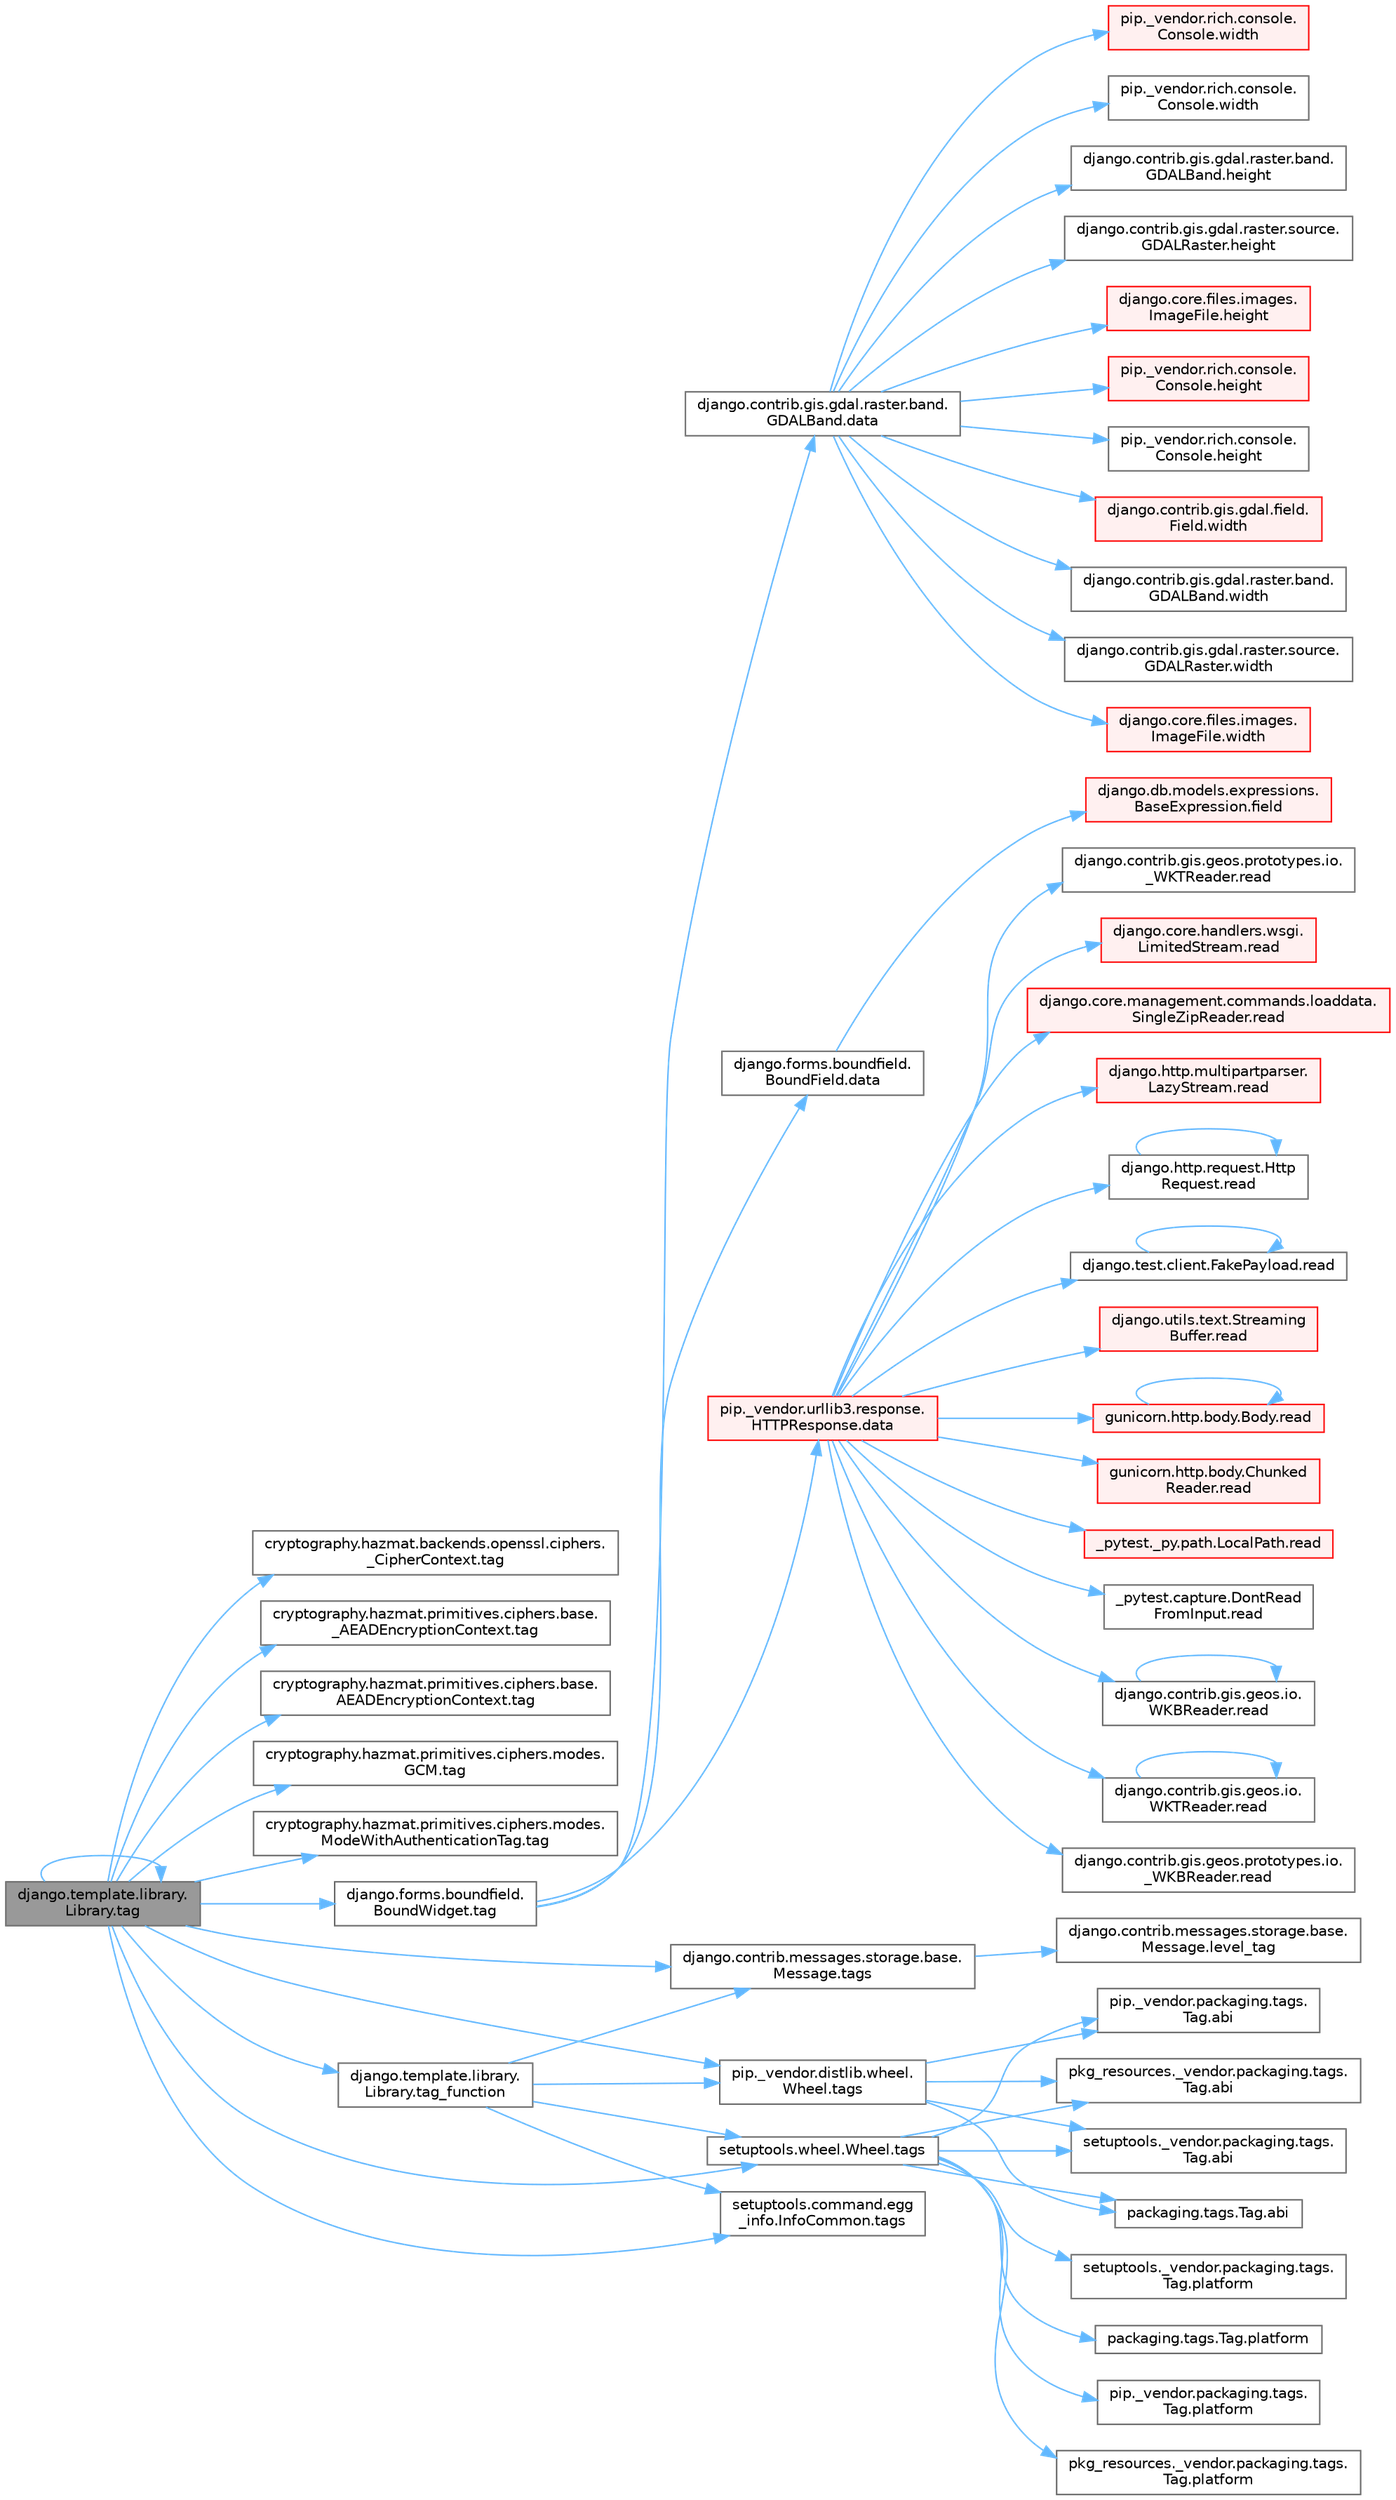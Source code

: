 digraph "django.template.library.Library.tag"
{
 // LATEX_PDF_SIZE
  bgcolor="transparent";
  edge [fontname=Helvetica,fontsize=10,labelfontname=Helvetica,labelfontsize=10];
  node [fontname=Helvetica,fontsize=10,shape=box,height=0.2,width=0.4];
  rankdir="LR";
  Node1 [id="Node000001",label="django.template.library.\lLibrary.tag",height=0.2,width=0.4,color="gray40", fillcolor="grey60", style="filled", fontcolor="black",tooltip=" "];
  Node1 -> Node2 [id="edge1_Node000001_Node000002",color="steelblue1",style="solid",tooltip=" "];
  Node2 [id="Node000002",label="cryptography.hazmat.backends.openssl.ciphers.\l_CipherContext.tag",height=0.2,width=0.4,color="grey40", fillcolor="white", style="filled",URL="$classcryptography_1_1hazmat_1_1backends_1_1openssl_1_1ciphers_1_1___cipher_context.html#ae6dad4d606fc49eb4ddf4a291fed5ca2",tooltip=" "];
  Node1 -> Node3 [id="edge2_Node000001_Node000003",color="steelblue1",style="solid",tooltip=" "];
  Node3 [id="Node000003",label="cryptography.hazmat.primitives.ciphers.base.\l_AEADEncryptionContext.tag",height=0.2,width=0.4,color="grey40", fillcolor="white", style="filled",URL="$classcryptography_1_1hazmat_1_1primitives_1_1ciphers_1_1base_1_1___a_e_a_d_encryption_context.html#a3c27c639cc528b605d569b0ce5f3953f",tooltip=" "];
  Node1 -> Node4 [id="edge3_Node000001_Node000004",color="steelblue1",style="solid",tooltip=" "];
  Node4 [id="Node000004",label="cryptography.hazmat.primitives.ciphers.base.\lAEADEncryptionContext.tag",height=0.2,width=0.4,color="grey40", fillcolor="white", style="filled",URL="$classcryptography_1_1hazmat_1_1primitives_1_1ciphers_1_1base_1_1_a_e_a_d_encryption_context.html#adf3ea3ca6b24494f226b51d51e0fe507",tooltip=" "];
  Node1 -> Node5 [id="edge4_Node000001_Node000005",color="steelblue1",style="solid",tooltip=" "];
  Node5 [id="Node000005",label="cryptography.hazmat.primitives.ciphers.modes.\lGCM.tag",height=0.2,width=0.4,color="grey40", fillcolor="white", style="filled",URL="$classcryptography_1_1hazmat_1_1primitives_1_1ciphers_1_1modes_1_1_g_c_m.html#addf5369d4d757745281f5574f29ca725",tooltip=" "];
  Node1 -> Node6 [id="edge5_Node000001_Node000006",color="steelblue1",style="solid",tooltip=" "];
  Node6 [id="Node000006",label="cryptography.hazmat.primitives.ciphers.modes.\lModeWithAuthenticationTag.tag",height=0.2,width=0.4,color="grey40", fillcolor="white", style="filled",URL="$classcryptography_1_1hazmat_1_1primitives_1_1ciphers_1_1modes_1_1_mode_with_authentication_tag.html#a184ce751a28aa441d024b73667d272a7",tooltip=" "];
  Node1 -> Node7 [id="edge6_Node000001_Node000007",color="steelblue1",style="solid",tooltip=" "];
  Node7 [id="Node000007",label="django.forms.boundfield.\lBoundWidget.tag",height=0.2,width=0.4,color="grey40", fillcolor="white", style="filled",URL="$classdjango_1_1forms_1_1boundfield_1_1_bound_widget.html#a5708b6f8ee83789573ced60a2879e19d",tooltip=" "];
  Node7 -> Node8 [id="edge7_Node000007_Node000008",color="steelblue1",style="solid",tooltip=" "];
  Node8 [id="Node000008",label="django.contrib.gis.gdal.raster.band.\lGDALBand.data",height=0.2,width=0.4,color="grey40", fillcolor="white", style="filled",URL="$classdjango_1_1contrib_1_1gis_1_1gdal_1_1raster_1_1band_1_1_g_d_a_l_band.html#a5d37dc4c4d5a50a21b75460e75f9ee4d",tooltip=" "];
  Node8 -> Node9 [id="edge8_Node000008_Node000009",color="steelblue1",style="solid",tooltip=" "];
  Node9 [id="Node000009",label="django.contrib.gis.gdal.raster.band.\lGDALBand.height",height=0.2,width=0.4,color="grey40", fillcolor="white", style="filled",URL="$classdjango_1_1contrib_1_1gis_1_1gdal_1_1raster_1_1band_1_1_g_d_a_l_band.html#a7bea10d663b16684316ee8a95120ed62",tooltip=" "];
  Node8 -> Node10 [id="edge9_Node000008_Node000010",color="steelblue1",style="solid",tooltip=" "];
  Node10 [id="Node000010",label="django.contrib.gis.gdal.raster.source.\lGDALRaster.height",height=0.2,width=0.4,color="grey40", fillcolor="white", style="filled",URL="$classdjango_1_1contrib_1_1gis_1_1gdal_1_1raster_1_1source_1_1_g_d_a_l_raster.html#a5a893c132270fb65d330a59510a6bff0",tooltip=" "];
  Node8 -> Node11 [id="edge10_Node000008_Node000011",color="steelblue1",style="solid",tooltip=" "];
  Node11 [id="Node000011",label="django.core.files.images.\lImageFile.height",height=0.2,width=0.4,color="red", fillcolor="#FFF0F0", style="filled",URL="$classdjango_1_1core_1_1files_1_1images_1_1_image_file.html#ad4617c14c2a4ffe0b677cd7c1579bd20",tooltip=" "];
  Node8 -> Node4530 [id="edge11_Node000008_Node004530",color="steelblue1",style="solid",tooltip=" "];
  Node4530 [id="Node004530",label="pip._vendor.rich.console.\lConsole.height",height=0.2,width=0.4,color="red", fillcolor="#FFF0F0", style="filled",URL="$classpip_1_1__vendor_1_1rich_1_1console_1_1_console.html#adf55ca44bd09a7285363cdfd2a411a53",tooltip=" "];
  Node8 -> Node4531 [id="edge12_Node000008_Node004531",color="steelblue1",style="solid",tooltip=" "];
  Node4531 [id="Node004531",label="pip._vendor.rich.console.\lConsole.height",height=0.2,width=0.4,color="grey40", fillcolor="white", style="filled",URL="$classpip_1_1__vendor_1_1rich_1_1console_1_1_console.html#ab53d9f9fda0d620f747ea404220d1e89",tooltip=" "];
  Node8 -> Node1838 [id="edge13_Node000008_Node001838",color="steelblue1",style="solid",tooltip=" "];
  Node1838 [id="Node001838",label="django.contrib.gis.gdal.field.\lField.width",height=0.2,width=0.4,color="red", fillcolor="#FFF0F0", style="filled",URL="$classdjango_1_1contrib_1_1gis_1_1gdal_1_1field_1_1_field.html#a9d43a623b937f633a9e6dca9323f5fa7",tooltip=" "];
  Node8 -> Node1839 [id="edge14_Node000008_Node001839",color="steelblue1",style="solid",tooltip=" "];
  Node1839 [id="Node001839",label="django.contrib.gis.gdal.raster.band.\lGDALBand.width",height=0.2,width=0.4,color="grey40", fillcolor="white", style="filled",URL="$classdjango_1_1contrib_1_1gis_1_1gdal_1_1raster_1_1band_1_1_g_d_a_l_band.html#a407780888708f2bb99b4d298eb6d8062",tooltip=" "];
  Node8 -> Node1840 [id="edge15_Node000008_Node001840",color="steelblue1",style="solid",tooltip=" "];
  Node1840 [id="Node001840",label="django.contrib.gis.gdal.raster.source.\lGDALRaster.width",height=0.2,width=0.4,color="grey40", fillcolor="white", style="filled",URL="$classdjango_1_1contrib_1_1gis_1_1gdal_1_1raster_1_1source_1_1_g_d_a_l_raster.html#a58442e42bce5bcabb54fab7a2e636bc2",tooltip=" "];
  Node8 -> Node1841 [id="edge16_Node000008_Node001841",color="steelblue1",style="solid",tooltip=" "];
  Node1841 [id="Node001841",label="django.core.files.images.\lImageFile.width",height=0.2,width=0.4,color="red", fillcolor="#FFF0F0", style="filled",URL="$classdjango_1_1core_1_1files_1_1images_1_1_image_file.html#a3a50a37ab3f2d7395c892a262ecb49bc",tooltip=" "];
  Node8 -> Node1842 [id="edge17_Node000008_Node001842",color="steelblue1",style="solid",tooltip=" "];
  Node1842 [id="Node001842",label="pip._vendor.rich.console.\lConsole.width",height=0.2,width=0.4,color="red", fillcolor="#FFF0F0", style="filled",URL="$classpip_1_1__vendor_1_1rich_1_1console_1_1_console.html#a3163e1b4e2842bc355d0f5c3100ecc08",tooltip=" "];
  Node8 -> Node1843 [id="edge18_Node000008_Node001843",color="steelblue1",style="solid",tooltip=" "];
  Node1843 [id="Node001843",label="pip._vendor.rich.console.\lConsole.width",height=0.2,width=0.4,color="grey40", fillcolor="white", style="filled",URL="$classpip_1_1__vendor_1_1rich_1_1console_1_1_console.html#aa2ba8c5fa1dd224794b0ac2acd384863",tooltip=" "];
  Node7 -> Node263 [id="edge19_Node000007_Node000263",color="steelblue1",style="solid",tooltip=" "];
  Node263 [id="Node000263",label="django.forms.boundfield.\lBoundField.data",height=0.2,width=0.4,color="grey40", fillcolor="white", style="filled",URL="$classdjango_1_1forms_1_1boundfield_1_1_bound_field.html#ad38e19a5099c352218e82322f47b020c",tooltip=" "];
  Node263 -> Node112 [id="edge20_Node000263_Node000112",color="steelblue1",style="solid",tooltip=" "];
  Node112 [id="Node000112",label="django.db.models.expressions.\lBaseExpression.field",height=0.2,width=0.4,color="red", fillcolor="#FFF0F0", style="filled",URL="$classdjango_1_1db_1_1models_1_1expressions_1_1_base_expression.html#a70aeb35391ada82c2e9f02b1c3ac150c",tooltip=" "];
  Node7 -> Node264 [id="edge21_Node000007_Node000264",color="steelblue1",style="solid",tooltip=" "];
  Node264 [id="Node000264",label="pip._vendor.urllib3.response.\lHTTPResponse.data",height=0.2,width=0.4,color="red", fillcolor="#FFF0F0", style="filled",URL="$classpip_1_1__vendor_1_1urllib3_1_1response_1_1_h_t_t_p_response.html#abf3c538704803faf453331b0031f3bdd",tooltip=" "];
  Node264 -> Node51 [id="edge22_Node000264_Node000051",color="steelblue1",style="solid",tooltip=" "];
  Node51 [id="Node000051",label="_pytest._py.path.LocalPath.read",height=0.2,width=0.4,color="red", fillcolor="#FFF0F0", style="filled",URL="$class__pytest_1_1__py_1_1path_1_1_local_path.html#a8640b65f715ce8a258379deb78a68fd8",tooltip=" "];
  Node264 -> Node265 [id="edge23_Node000264_Node000265",color="steelblue1",style="solid",tooltip=" "];
  Node265 [id="Node000265",label="_pytest.capture.DontRead\lFromInput.read",height=0.2,width=0.4,color="grey40", fillcolor="white", style="filled",URL="$class__pytest_1_1capture_1_1_dont_read_from_input.html#abe84d6d5626bed2fa4f52408d2b95d3f",tooltip=" "];
  Node264 -> Node266 [id="edge24_Node000264_Node000266",color="steelblue1",style="solid",tooltip=" "];
  Node266 [id="Node000266",label="django.contrib.gis.geos.io.\lWKBReader.read",height=0.2,width=0.4,color="grey40", fillcolor="white", style="filled",URL="$classdjango_1_1contrib_1_1gis_1_1geos_1_1io_1_1_w_k_b_reader.html#a690153c2f609f20814011beceded4ce6",tooltip=" "];
  Node266 -> Node266 [id="edge25_Node000266_Node000266",color="steelblue1",style="solid",tooltip=" "];
  Node264 -> Node267 [id="edge26_Node000264_Node000267",color="steelblue1",style="solid",tooltip=" "];
  Node267 [id="Node000267",label="django.contrib.gis.geos.io.\lWKTReader.read",height=0.2,width=0.4,color="grey40", fillcolor="white", style="filled",URL="$classdjango_1_1contrib_1_1gis_1_1geos_1_1io_1_1_w_k_t_reader.html#af8cdf42c9388b4ca18b86af2cd174dd0",tooltip=" "];
  Node267 -> Node267 [id="edge27_Node000267_Node000267",color="steelblue1",style="solid",tooltip=" "];
  Node264 -> Node268 [id="edge28_Node000264_Node000268",color="steelblue1",style="solid",tooltip=" "];
  Node268 [id="Node000268",label="django.contrib.gis.geos.prototypes.io.\l_WKBReader.read",height=0.2,width=0.4,color="grey40", fillcolor="white", style="filled",URL="$classdjango_1_1contrib_1_1gis_1_1geos_1_1prototypes_1_1io_1_1___w_k_b_reader.html#a71e78ed5a74b998533ef3801723a5827",tooltip=" "];
  Node264 -> Node269 [id="edge29_Node000264_Node000269",color="steelblue1",style="solid",tooltip=" "];
  Node269 [id="Node000269",label="django.contrib.gis.geos.prototypes.io.\l_WKTReader.read",height=0.2,width=0.4,color="grey40", fillcolor="white", style="filled",URL="$classdjango_1_1contrib_1_1gis_1_1geos_1_1prototypes_1_1io_1_1___w_k_t_reader.html#a97b2007978d99bec56d1bbf4091dd46a",tooltip=" "];
  Node264 -> Node270 [id="edge30_Node000264_Node000270",color="steelblue1",style="solid",tooltip=" "];
  Node270 [id="Node000270",label="django.core.handlers.wsgi.\lLimitedStream.read",height=0.2,width=0.4,color="red", fillcolor="#FFF0F0", style="filled",URL="$classdjango_1_1core_1_1handlers_1_1wsgi_1_1_limited_stream.html#a01766186550a2bafd2a0c0cac1117797",tooltip=" "];
  Node264 -> Node274 [id="edge31_Node000264_Node000274",color="steelblue1",style="solid",tooltip=" "];
  Node274 [id="Node000274",label="django.core.management.commands.loaddata.\lSingleZipReader.read",height=0.2,width=0.4,color="red", fillcolor="#FFF0F0", style="filled",URL="$classdjango_1_1core_1_1management_1_1commands_1_1loaddata_1_1_single_zip_reader.html#a6c6512afb638e535f6d9973329238ec1",tooltip=" "];
  Node264 -> Node279 [id="edge32_Node000264_Node000279",color="steelblue1",style="solid",tooltip=" "];
  Node279 [id="Node000279",label="django.http.multipartparser.\lLazyStream.read",height=0.2,width=0.4,color="red", fillcolor="#FFF0F0", style="filled",URL="$classdjango_1_1http_1_1multipartparser_1_1_lazy_stream.html#af5553676fbef507453fe16dbce30f2d6",tooltip=" "];
  Node264 -> Node282 [id="edge33_Node000264_Node000282",color="steelblue1",style="solid",tooltip=" "];
  Node282 [id="Node000282",label="django.http.request.Http\lRequest.read",height=0.2,width=0.4,color="grey40", fillcolor="white", style="filled",URL="$classdjango_1_1http_1_1request_1_1_http_request.html#a7b5205e754042f5dc1400c5f6884da05",tooltip=" "];
  Node282 -> Node282 [id="edge34_Node000282_Node000282",color="steelblue1",style="solid",tooltip=" "];
  Node264 -> Node283 [id="edge35_Node000264_Node000283",color="steelblue1",style="solid",tooltip=" "];
  Node283 [id="Node000283",label="django.test.client.FakePayload.read",height=0.2,width=0.4,color="grey40", fillcolor="white", style="filled",URL="$classdjango_1_1test_1_1client_1_1_fake_payload.html#a4968728a37f7ecfa436f7156923f32fc",tooltip=" "];
  Node283 -> Node283 [id="edge36_Node000283_Node000283",color="steelblue1",style="solid",tooltip=" "];
  Node264 -> Node284 [id="edge37_Node000264_Node000284",color="steelblue1",style="solid",tooltip=" "];
  Node284 [id="Node000284",label="django.utils.text.Streaming\lBuffer.read",height=0.2,width=0.4,color="red", fillcolor="#FFF0F0", style="filled",URL="$classdjango_1_1utils_1_1text_1_1_streaming_buffer.html#a0d8c76cbb45b290915e65a79dabe0d7b",tooltip=" "];
  Node264 -> Node321 [id="edge38_Node000264_Node000321",color="steelblue1",style="solid",tooltip=" "];
  Node321 [id="Node000321",label="gunicorn.http.body.Body.read",height=0.2,width=0.4,color="red", fillcolor="#FFF0F0", style="filled",URL="$classgunicorn_1_1http_1_1body_1_1_body.html#a26fa33ab9da80d4da60638f902d8bbd8",tooltip=" "];
  Node321 -> Node321 [id="edge39_Node000321_Node000321",color="steelblue1",style="solid",tooltip=" "];
  Node264 -> Node324 [id="edge40_Node000264_Node000324",color="steelblue1",style="solid",tooltip=" "];
  Node324 [id="Node000324",label="gunicorn.http.body.Chunked\lReader.read",height=0.2,width=0.4,color="red", fillcolor="#FFF0F0", style="filled",URL="$classgunicorn_1_1http_1_1body_1_1_chunked_reader.html#aa291cdee58cf19e63d92914442ab2d7e",tooltip=" "];
  Node1 -> Node1 [id="edge41_Node000001_Node000001",color="steelblue1",style="solid",tooltip=" "];
  Node1 -> Node4532 [id="edge42_Node000001_Node004532",color="steelblue1",style="solid",tooltip=" "];
  Node4532 [id="Node004532",label="django.template.library.\lLibrary.tag_function",height=0.2,width=0.4,color="grey40", fillcolor="white", style="filled",URL="$classdjango_1_1template_1_1library_1_1_library.html#aacbd68c7da45960b97517adcdb9c302a",tooltip=" "];
  Node4532 -> Node2255 [id="edge43_Node004532_Node002255",color="steelblue1",style="solid",tooltip=" "];
  Node2255 [id="Node002255",label="django.contrib.messages.storage.base.\lMessage.tags",height=0.2,width=0.4,color="grey40", fillcolor="white", style="filled",URL="$classdjango_1_1contrib_1_1messages_1_1storage_1_1base_1_1_message.html#af933787f8f0cca5054dd7b532447206a",tooltip=" "];
  Node2255 -> Node2256 [id="edge44_Node002255_Node002256",color="steelblue1",style="solid",tooltip=" "];
  Node2256 [id="Node002256",label="django.contrib.messages.storage.base.\lMessage.level_tag",height=0.2,width=0.4,color="grey40", fillcolor="white", style="filled",URL="$classdjango_1_1contrib_1_1messages_1_1storage_1_1base_1_1_message.html#a7d4f9021a0dc374c4b546345d9e39ad5",tooltip=" "];
  Node4532 -> Node2257 [id="edge45_Node004532_Node002257",color="steelblue1",style="solid",tooltip=" "];
  Node2257 [id="Node002257",label="pip._vendor.distlib.wheel.\lWheel.tags",height=0.2,width=0.4,color="grey40", fillcolor="white", style="filled",URL="$classpip_1_1__vendor_1_1distlib_1_1wheel_1_1_wheel.html#a02379d49449585f1a788b45d27669310",tooltip=" "];
  Node2257 -> Node1000 [id="edge46_Node002257_Node001000",color="steelblue1",style="solid",tooltip=" "];
  Node1000 [id="Node001000",label="packaging.tags.Tag.abi",height=0.2,width=0.4,color="grey40", fillcolor="white", style="filled",URL="$classpackaging_1_1tags_1_1_tag.html#a4a75fb15cbd3769bd4a7595cd409e009",tooltip=" "];
  Node2257 -> Node1001 [id="edge47_Node002257_Node001001",color="steelblue1",style="solid",tooltip=" "];
  Node1001 [id="Node001001",label="pip._vendor.packaging.tags.\lTag.abi",height=0.2,width=0.4,color="grey40", fillcolor="white", style="filled",URL="$classpip_1_1__vendor_1_1packaging_1_1tags_1_1_tag.html#a776ff442e7c80cf8c8f724f6228c5245",tooltip=" "];
  Node2257 -> Node1002 [id="edge48_Node002257_Node001002",color="steelblue1",style="solid",tooltip=" "];
  Node1002 [id="Node001002",label="pkg_resources._vendor.packaging.tags.\lTag.abi",height=0.2,width=0.4,color="grey40", fillcolor="white", style="filled",URL="$classpkg__resources_1_1__vendor_1_1packaging_1_1tags_1_1_tag.html#a52f73b21efff3010f8abc0afb1f7cbed",tooltip=" "];
  Node2257 -> Node1003 [id="edge49_Node002257_Node001003",color="steelblue1",style="solid",tooltip=" "];
  Node1003 [id="Node001003",label="setuptools._vendor.packaging.tags.\lTag.abi",height=0.2,width=0.4,color="grey40", fillcolor="white", style="filled",URL="$classsetuptools_1_1__vendor_1_1packaging_1_1tags_1_1_tag.html#ad91147c4690c898662f5f2df7adee5a1",tooltip=" "];
  Node4532 -> Node2258 [id="edge50_Node004532_Node002258",color="steelblue1",style="solid",tooltip=" "];
  Node2258 [id="Node002258",label="setuptools.command.egg\l_info.InfoCommon.tags",height=0.2,width=0.4,color="grey40", fillcolor="white", style="filled",URL="$classsetuptools_1_1command_1_1egg__info_1_1_info_common.html#abcca8a931d337f78da86f87c4b01daee",tooltip=" "];
  Node4532 -> Node2259 [id="edge51_Node004532_Node002259",color="steelblue1",style="solid",tooltip=" "];
  Node2259 [id="Node002259",label="setuptools.wheel.Wheel.tags",height=0.2,width=0.4,color="grey40", fillcolor="white", style="filled",URL="$classsetuptools_1_1wheel_1_1_wheel.html#a6c0d21cd61fcffbc4e7627d178f2d824",tooltip=" "];
  Node2259 -> Node1000 [id="edge52_Node002259_Node001000",color="steelblue1",style="solid",tooltip=" "];
  Node2259 -> Node1001 [id="edge53_Node002259_Node001001",color="steelblue1",style="solid",tooltip=" "];
  Node2259 -> Node1002 [id="edge54_Node002259_Node001002",color="steelblue1",style="solid",tooltip=" "];
  Node2259 -> Node1003 [id="edge55_Node002259_Node001003",color="steelblue1",style="solid",tooltip=" "];
  Node2259 -> Node2260 [id="edge56_Node002259_Node002260",color="steelblue1",style="solid",tooltip=" "];
  Node2260 [id="Node002260",label="packaging.tags.Tag.platform",height=0.2,width=0.4,color="grey40", fillcolor="white", style="filled",URL="$classpackaging_1_1tags_1_1_tag.html#a71802691b79e340da56925df604c79e0",tooltip=" "];
  Node2259 -> Node2261 [id="edge57_Node002259_Node002261",color="steelblue1",style="solid",tooltip=" "];
  Node2261 [id="Node002261",label="pip._vendor.packaging.tags.\lTag.platform",height=0.2,width=0.4,color="grey40", fillcolor="white", style="filled",URL="$classpip_1_1__vendor_1_1packaging_1_1tags_1_1_tag.html#afce7b1c0d18c1a3dc15b6ed3d780d1b4",tooltip=" "];
  Node2259 -> Node2262 [id="edge58_Node002259_Node002262",color="steelblue1",style="solid",tooltip=" "];
  Node2262 [id="Node002262",label="pkg_resources._vendor.packaging.tags.\lTag.platform",height=0.2,width=0.4,color="grey40", fillcolor="white", style="filled",URL="$classpkg__resources_1_1__vendor_1_1packaging_1_1tags_1_1_tag.html#a87b077c018d9d807f57ba3a4bab2634c",tooltip=" "];
  Node2259 -> Node2263 [id="edge59_Node002259_Node002263",color="steelblue1",style="solid",tooltip=" "];
  Node2263 [id="Node002263",label="setuptools._vendor.packaging.tags.\lTag.platform",height=0.2,width=0.4,color="grey40", fillcolor="white", style="filled",URL="$classsetuptools_1_1__vendor_1_1packaging_1_1tags_1_1_tag.html#ab234b26b94a7bac58c2b92c0b23152f5",tooltip=" "];
  Node1 -> Node2255 [id="edge60_Node000001_Node002255",color="steelblue1",style="solid",tooltip=" "];
  Node1 -> Node2257 [id="edge61_Node000001_Node002257",color="steelblue1",style="solid",tooltip=" "];
  Node1 -> Node2258 [id="edge62_Node000001_Node002258",color="steelblue1",style="solid",tooltip=" "];
  Node1 -> Node2259 [id="edge63_Node000001_Node002259",color="steelblue1",style="solid",tooltip=" "];
}
